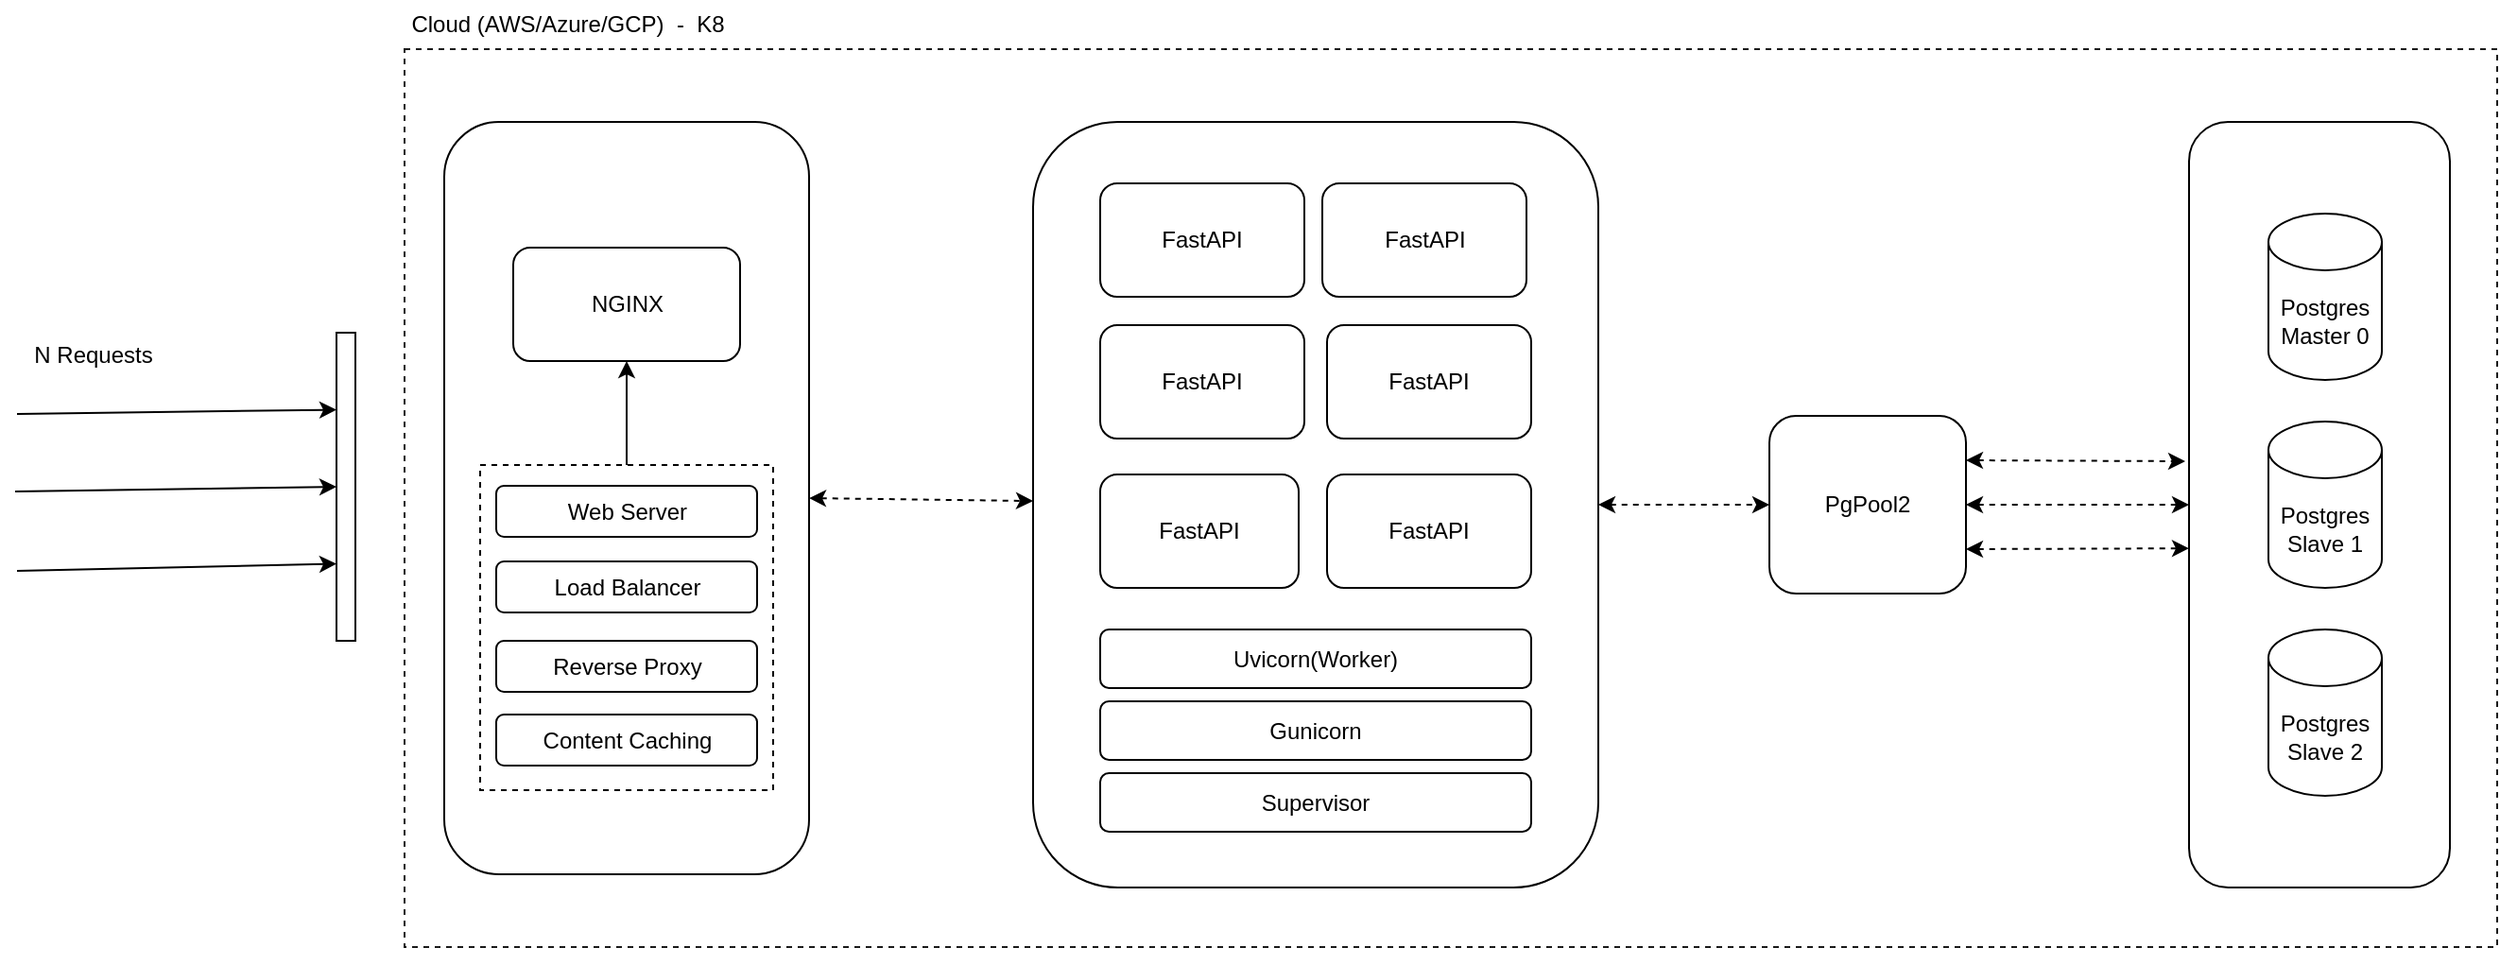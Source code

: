 <mxfile version="24.0.7" type="github">
  <diagram name="Page-1" id="Sq8HsA9wRh4gDkjzc9XP">
    <mxGraphModel dx="2033" dy="818" grid="0" gridSize="10" guides="1" tooltips="1" connect="1" arrows="1" fold="1" page="0" pageScale="1" pageWidth="850" pageHeight="1100" math="0" shadow="0">
      <root>
        <mxCell id="0" />
        <mxCell id="1" parent="0" />
        <mxCell id="2" style="edgeStyle=none;html=1;exitX=0.5;exitY=1;exitDx=0;exitDy=0;movable=0;resizable=0;rotatable=0;deletable=0;editable=0;connectable=0;locked=1;" parent="1" source="CLiznRAJ8AVNZW-D-ACl-12" edge="1">
          <mxGeometry relative="1" as="geometry">
            <mxPoint x="456" y="556.6" as="targetPoint" />
          </mxGeometry>
        </mxCell>
        <mxCell id="CLiznRAJ8AVNZW-D-ACl-12" value="" style="rounded=0;whiteSpace=wrap;html=1;dashed=1;movable=0;resizable=0;rotatable=0;deletable=0;editable=0;connectable=0;locked=1;strokeColor=#1A1A1A;" parent="1" vertex="1">
          <mxGeometry x="-25" y="138" width="1107" height="475" as="geometry" />
        </mxCell>
        <mxCell id="CLiznRAJ8AVNZW-D-ACl-1" value="NGINX" style="rounded=1;whiteSpace=wrap;html=1;movable=0;resizable=0;rotatable=0;deletable=0;editable=0;connectable=0;locked=1;" parent="1" vertex="1">
          <mxGeometry x="32.5" y="243" width="120" height="60" as="geometry" />
        </mxCell>
        <mxCell id="CLiznRAJ8AVNZW-D-ACl-2" value="FastAPI" style="rounded=1;whiteSpace=wrap;html=1;movable=0;resizable=0;rotatable=0;deletable=0;editable=0;connectable=0;locked=1;" parent="1" vertex="1">
          <mxGeometry x="343" y="363" width="105" height="60" as="geometry" />
        </mxCell>
        <mxCell id="CLiznRAJ8AVNZW-D-ACl-3" value="FastAPI" style="rounded=1;whiteSpace=wrap;html=1;movable=0;resizable=0;rotatable=0;deletable=0;editable=0;connectable=0;locked=1;" parent="1" vertex="1">
          <mxGeometry x="463" y="363" width="108" height="60" as="geometry" />
        </mxCell>
        <mxCell id="CLiznRAJ8AVNZW-D-ACl-4" value="Postgres&lt;br&gt;Master 0" style="shape=cylinder3;whiteSpace=wrap;html=1;boundedLbl=1;backgroundOutline=1;size=15;movable=0;resizable=0;rotatable=0;deletable=0;editable=0;connectable=0;locked=1;" parent="1" vertex="1">
          <mxGeometry x="961" y="225" width="60" height="88" as="geometry" />
        </mxCell>
        <mxCell id="CLiznRAJ8AVNZW-D-ACl-15" value="Gunicorn" style="rounded=1;whiteSpace=wrap;html=1;movable=0;resizable=0;rotatable=0;deletable=0;editable=0;connectable=0;locked=1;" parent="1" vertex="1">
          <mxGeometry x="343" y="483" width="228" height="31" as="geometry" />
        </mxCell>
        <mxCell id="CLiznRAJ8AVNZW-D-ACl-26" value="" style="edgeStyle=orthogonalEdgeStyle;rounded=0;orthogonalLoop=1;jettySize=auto;html=1;movable=0;resizable=0;rotatable=0;deletable=0;editable=0;connectable=0;locked=1;" parent="1" source="CLiznRAJ8AVNZW-D-ACl-25" target="CLiznRAJ8AVNZW-D-ACl-1" edge="1">
          <mxGeometry relative="1" as="geometry" />
        </mxCell>
        <mxCell id="CLiznRAJ8AVNZW-D-ACl-25" value="" style="rounded=0;whiteSpace=wrap;html=1;dashed=1;movable=0;resizable=0;rotatable=0;deletable=0;editable=0;connectable=0;locked=1;" parent="1" vertex="1">
          <mxGeometry x="15" y="358" width="155" height="172" as="geometry" />
        </mxCell>
        <mxCell id="CLiznRAJ8AVNZW-D-ACl-29" value="Web Server" style="rounded=1;whiteSpace=wrap;html=1;movable=0;resizable=0;rotatable=0;deletable=0;editable=0;connectable=0;locked=1;" parent="1" vertex="1">
          <mxGeometry x="23.5" y="369" width="138" height="27" as="geometry" />
        </mxCell>
        <mxCell id="CLiznRAJ8AVNZW-D-ACl-30" value="Load Balancer" style="rounded=1;whiteSpace=wrap;html=1;movable=0;resizable=0;rotatable=0;deletable=0;editable=0;connectable=0;locked=1;" parent="1" vertex="1">
          <mxGeometry x="23.5" y="409" width="138" height="27" as="geometry" />
        </mxCell>
        <mxCell id="CLiznRAJ8AVNZW-D-ACl-31" value="Reverse Proxy" style="rounded=1;whiteSpace=wrap;html=1;movable=0;resizable=0;rotatable=0;deletable=0;editable=0;connectable=0;locked=1;" parent="1" vertex="1">
          <mxGeometry x="23.5" y="451" width="138" height="27" as="geometry" />
        </mxCell>
        <mxCell id="CLiznRAJ8AVNZW-D-ACl-32" value="Content Caching" style="rounded=1;whiteSpace=wrap;html=1;movable=0;resizable=0;rotatable=0;deletable=0;editable=0;connectable=0;locked=1;" parent="1" vertex="1">
          <mxGeometry x="23.5" y="490" width="138" height="27" as="geometry" />
        </mxCell>
        <mxCell id="CLiznRAJ8AVNZW-D-ACl-34" value="Uvicorn(Worker)" style="rounded=1;whiteSpace=wrap;html=1;movable=0;resizable=0;rotatable=0;deletable=0;editable=0;connectable=0;locked=1;" parent="1" vertex="1">
          <mxGeometry x="343" y="445" width="228" height="31" as="geometry" />
        </mxCell>
        <mxCell id="3" value="Supervisor" style="rounded=1;whiteSpace=wrap;html=1;movable=0;resizable=0;rotatable=0;deletable=0;editable=0;connectable=0;locked=1;" parent="1" vertex="1">
          <mxGeometry x="343" y="521" width="228" height="31" as="geometry" />
        </mxCell>
        <mxCell id="AVsTvVfTvTtlG_smFNH5-33" value="" style="rounded=1;whiteSpace=wrap;html=1;gradientColor=none;fillColor=none;movable=0;resizable=0;rotatable=0;deletable=0;editable=0;locked=1;connectable=0;" parent="1" vertex="1">
          <mxGeometry x="-4" y="176.5" width="193" height="398" as="geometry" />
        </mxCell>
        <mxCell id="AVsTvVfTvTtlG_smFNH5-34" value="" style="rounded=1;whiteSpace=wrap;html=1;gradientColor=none;fillColor=none;movable=0;resizable=0;rotatable=0;deletable=0;editable=0;locked=1;connectable=0;" parent="1" vertex="1">
          <mxGeometry x="307.5" y="176.5" width="299" height="405" as="geometry" />
        </mxCell>
        <mxCell id="AVsTvVfTvTtlG_smFNH5-3" value="Cloud (AWS/Azure/GCP)&amp;nbsp; -&amp;nbsp; K8" style="text;html=1;align=center;verticalAlign=middle;resizable=0;points=[];autosize=1;strokeColor=none;fillColor=none;movable=0;rotatable=0;deletable=0;editable=0;locked=1;connectable=0;" parent="1" vertex="1">
          <mxGeometry x="-31.5" y="112" width="184" height="26" as="geometry" />
        </mxCell>
        <mxCell id="AVsTvVfTvTtlG_smFNH5-35" value="FastAPI" style="rounded=1;whiteSpace=wrap;html=1;movable=0;resizable=0;rotatable=0;deletable=0;editable=0;connectable=0;locked=1;" parent="1" vertex="1">
          <mxGeometry x="463" y="284" width="108" height="60" as="geometry" />
        </mxCell>
        <mxCell id="AVsTvVfTvTtlG_smFNH5-36" value="FastAPI" style="rounded=1;whiteSpace=wrap;html=1;movable=0;resizable=0;rotatable=0;deletable=0;editable=0;connectable=0;locked=1;" parent="1" vertex="1">
          <mxGeometry x="343" y="284" width="108" height="60" as="geometry" />
        </mxCell>
        <mxCell id="AVsTvVfTvTtlG_smFNH5-37" value="FastAPI" style="rounded=1;whiteSpace=wrap;html=1;movable=0;resizable=0;rotatable=0;deletable=0;editable=0;connectable=0;locked=1;" parent="1" vertex="1">
          <mxGeometry x="460.5" y="209" width="108" height="60" as="geometry" />
        </mxCell>
        <mxCell id="AVsTvVfTvTtlG_smFNH5-38" value="FastAPI" style="rounded=1;whiteSpace=wrap;html=1;movable=0;resizable=0;rotatable=0;deletable=0;editable=0;connectable=0;locked=1;" parent="1" vertex="1">
          <mxGeometry x="343" y="209" width="108" height="60" as="geometry" />
        </mxCell>
        <mxCell id="AVsTvVfTvTtlG_smFNH5-39" value="" style="rounded=1;whiteSpace=wrap;html=1;gradientColor=none;fillColor=none;movable=0;resizable=0;rotatable=0;deletable=0;editable=0;locked=1;connectable=0;" parent="1" vertex="1">
          <mxGeometry x="919" y="176.5" width="138" height="405" as="geometry" />
        </mxCell>
        <mxCell id="AVsTvVfTvTtlG_smFNH5-40" value="Postgres&lt;br&gt;Slave 1" style="shape=cylinder3;whiteSpace=wrap;html=1;boundedLbl=1;backgroundOutline=1;size=15;movable=0;resizable=0;rotatable=0;deletable=0;editable=0;connectable=0;locked=1;" parent="1" vertex="1">
          <mxGeometry x="961" y="335" width="60" height="88" as="geometry" />
        </mxCell>
        <mxCell id="AVsTvVfTvTtlG_smFNH5-41" value="Postgres&lt;br&gt;Slave 2" style="shape=cylinder3;whiteSpace=wrap;html=1;boundedLbl=1;backgroundOutline=1;size=15;movable=0;resizable=0;rotatable=0;deletable=0;editable=0;connectable=0;locked=1;" parent="1" vertex="1">
          <mxGeometry x="961" y="445" width="60" height="88" as="geometry" />
        </mxCell>
        <mxCell id="AVsTvVfTvTtlG_smFNH5-43" value="PgPool2" style="rounded=1;whiteSpace=wrap;html=1;gradientColor=none;fillColor=none;movable=0;resizable=0;rotatable=0;deletable=0;editable=0;locked=1;connectable=0;" parent="1" vertex="1">
          <mxGeometry x="697" y="332" width="104" height="94" as="geometry" />
        </mxCell>
        <mxCell id="AVsTvVfTvTtlG_smFNH5-49" value="" style="endArrow=classic;startArrow=classic;html=1;rounded=0;exitX=1;exitY=0.5;exitDx=0;exitDy=0;movable=0;resizable=0;rotatable=0;deletable=0;editable=0;connectable=0;locked=1;dashed=1;" parent="1" source="AVsTvVfTvTtlG_smFNH5-33" target="AVsTvVfTvTtlG_smFNH5-34" edge="1">
          <mxGeometry width="50" height="50" relative="1" as="geometry">
            <mxPoint x="138.996" y="-75.002" as="sourcePoint" />
            <mxPoint x="312" y="5" as="targetPoint" />
          </mxGeometry>
        </mxCell>
        <mxCell id="AVsTvVfTvTtlG_smFNH5-50" value="" style="endArrow=classic;startArrow=classic;html=1;rounded=0;exitX=1;exitY=0.25;exitDx=0;exitDy=0;movable=0;resizable=0;rotatable=0;deletable=0;editable=0;connectable=0;locked=1;dashed=1;" parent="1" source="AVsTvVfTvTtlG_smFNH5-43" edge="1">
          <mxGeometry width="50" height="50" relative="1" as="geometry">
            <mxPoint x="822" y="229" as="sourcePoint" />
            <mxPoint x="917" y="356" as="targetPoint" />
          </mxGeometry>
        </mxCell>
        <mxCell id="AVsTvVfTvTtlG_smFNH5-51" value="" style="endArrow=classic;startArrow=classic;html=1;rounded=0;exitX=1;exitY=0.5;exitDx=0;exitDy=0;movable=0;resizable=0;rotatable=0;deletable=0;editable=0;connectable=0;locked=1;dashed=1;entryX=0;entryY=0.5;entryDx=0;entryDy=0;" parent="1" source="AVsTvVfTvTtlG_smFNH5-34" target="AVsTvVfTvTtlG_smFNH5-43" edge="1">
          <mxGeometry width="50" height="50" relative="1" as="geometry">
            <mxPoint x="654" y="234" as="sourcePoint" />
            <mxPoint x="773" y="235" as="targetPoint" />
          </mxGeometry>
        </mxCell>
        <mxCell id="AVsTvVfTvTtlG_smFNH5-52" value="" style="endArrow=classic;startArrow=classic;html=1;rounded=0;exitX=1;exitY=0.75;exitDx=0;exitDy=0;movable=0;resizable=0;rotatable=0;deletable=0;editable=0;connectable=0;locked=1;dashed=1;entryX=0;entryY=0.557;entryDx=0;entryDy=0;entryPerimeter=0;" parent="1" source="AVsTvVfTvTtlG_smFNH5-43" target="AVsTvVfTvTtlG_smFNH5-39" edge="1">
          <mxGeometry width="50" height="50" relative="1" as="geometry">
            <mxPoint x="794" y="490" as="sourcePoint" />
            <mxPoint x="913" y="491" as="targetPoint" />
          </mxGeometry>
        </mxCell>
        <mxCell id="AVsTvVfTvTtlG_smFNH5-53" value="" style="endArrow=classic;startArrow=classic;html=1;rounded=0;exitX=1;exitY=0.5;exitDx=0;exitDy=0;movable=0;resizable=0;rotatable=0;deletable=0;editable=0;connectable=0;locked=1;dashed=1;entryX=0;entryY=0.5;entryDx=0;entryDy=0;" parent="1" source="AVsTvVfTvTtlG_smFNH5-43" target="AVsTvVfTvTtlG_smFNH5-39" edge="1">
          <mxGeometry width="50" height="50" relative="1" as="geometry">
            <mxPoint x="781" y="486" as="sourcePoint" />
            <mxPoint x="900" y="487" as="targetPoint" />
          </mxGeometry>
        </mxCell>
        <mxCell id="AVsTvVfTvTtlG_smFNH5-65" value="" style="endArrow=classic;html=1;rounded=0;entryX=0;entryY=0.75;entryDx=0;entryDy=0;movable=0;resizable=0;rotatable=0;deletable=0;editable=0;locked=1;connectable=0;" parent="1" target="AVsTvVfTvTtlG_smFNH5-68" edge="1">
          <mxGeometry width="50" height="50" relative="1" as="geometry">
            <mxPoint x="-230" y="414" as="sourcePoint" />
            <mxPoint x="-64" y="424" as="targetPoint" />
          </mxGeometry>
        </mxCell>
        <mxCell id="AVsTvVfTvTtlG_smFNH5-66" value="" style="endArrow=classic;html=1;rounded=0;entryX=0;entryY=0.5;entryDx=0;entryDy=0;movable=0;resizable=0;rotatable=0;deletable=0;editable=0;locked=1;connectable=0;" parent="1" target="AVsTvVfTvTtlG_smFNH5-68" edge="1">
          <mxGeometry width="50" height="50" relative="1" as="geometry">
            <mxPoint x="-231" y="372" as="sourcePoint" />
            <mxPoint x="-123" y="391" as="targetPoint" />
          </mxGeometry>
        </mxCell>
        <mxCell id="AVsTvVfTvTtlG_smFNH5-67" value="" style="endArrow=classic;html=1;rounded=0;entryX=0;entryY=0.25;entryDx=0;entryDy=0;movable=0;resizable=0;rotatable=0;deletable=0;editable=0;locked=1;connectable=0;" parent="1" target="AVsTvVfTvTtlG_smFNH5-68" edge="1">
          <mxGeometry width="50" height="50" relative="1" as="geometry">
            <mxPoint x="-230" y="331" as="sourcePoint" />
            <mxPoint x="-134" y="296" as="targetPoint" />
          </mxGeometry>
        </mxCell>
        <mxCell id="AVsTvVfTvTtlG_smFNH5-68" value="" style="rounded=0;whiteSpace=wrap;html=1;movable=0;resizable=0;rotatable=0;deletable=0;editable=0;locked=1;connectable=0;" parent="1" vertex="1">
          <mxGeometry x="-61" y="288" width="10" height="163" as="geometry" />
        </mxCell>
        <mxCell id="AVsTvVfTvTtlG_smFNH5-69" value="N Requests" style="text;html=1;align=center;verticalAlign=middle;resizable=0;points=[];autosize=1;strokeColor=none;fillColor=none;movable=0;rotatable=0;deletable=0;editable=0;locked=1;connectable=0;" parent="1" vertex="1">
          <mxGeometry x="-231" y="287" width="81" height="26" as="geometry" />
        </mxCell>
      </root>
    </mxGraphModel>
  </diagram>
</mxfile>
